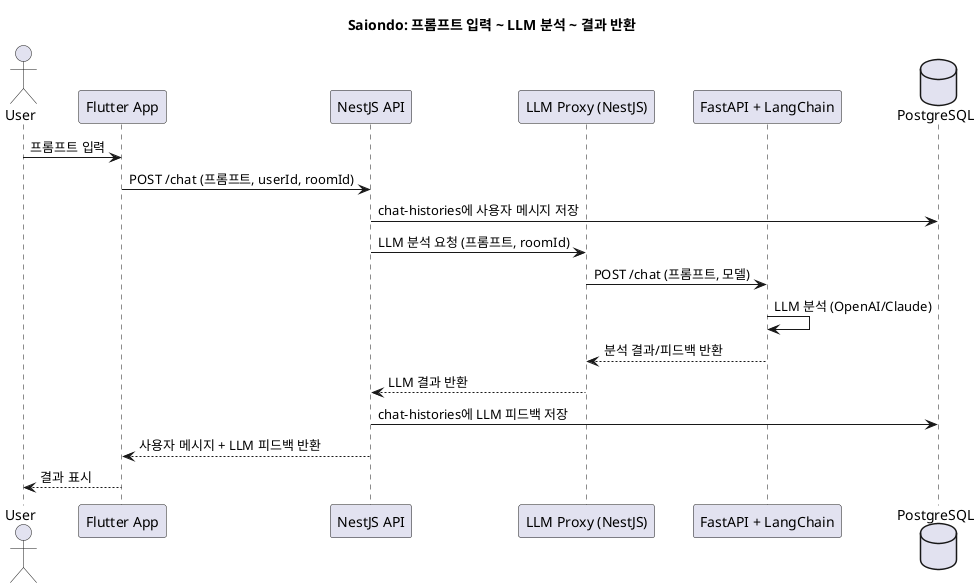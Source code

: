 @startuml
title Saiondo: 프롬프트 입력 ~ LLM 분석 ~ 결과 반환

actor User
participant "Flutter App" as App
participant "NestJS API" as API
participant "LLM Proxy (NestJS)" as Proxy
participant "FastAPI + LangChain" as LLM
database "PostgreSQL" as DB

User -> App : 프롬프트 입력
App -> API : POST /chat (프롬프트, userId, roomId)
API -> DB : chat-histories에 사용자 메시지 저장
API -> Proxy : LLM 분석 요청 (프롬프트, roomId)
Proxy -> LLM : POST /chat (프롬프트, 모델)
LLM -> LLM : LLM 분석 (OpenAI/Claude)
LLM --> Proxy : 분석 결과/피드백 반환
Proxy --> API : LLM 결과 반환
API -> DB : chat-histories에 LLM 피드백 저장
API --> App : 사용자 메시지 + LLM 피드백 반환
App --> User : 결과 표시

@enduml
